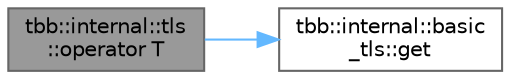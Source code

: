 digraph "tbb::internal::tls::operator T"
{
 // LATEX_PDF_SIZE
  bgcolor="transparent";
  edge [fontname=Helvetica,fontsize=10,labelfontname=Helvetica,labelfontsize=10];
  node [fontname=Helvetica,fontsize=10,shape=box,height=0.2,width=0.4];
  rankdir="LR";
  Node1 [id="Node000001",label="tbb::internal::tls\l::operator T",height=0.2,width=0.4,color="gray40", fillcolor="grey60", style="filled", fontcolor="black",tooltip=" "];
  Node1 -> Node2 [id="edge2_Node000001_Node000002",color="steelblue1",style="solid",tooltip=" "];
  Node2 [id="Node000002",label="tbb::internal::basic\l_tls::get",height=0.2,width=0.4,color="grey40", fillcolor="white", style="filled",URL="$classtbb_1_1internal_1_1basic__tls.html#a636ef4cc45424603061a811110622a4b",tooltip=" "];
}
